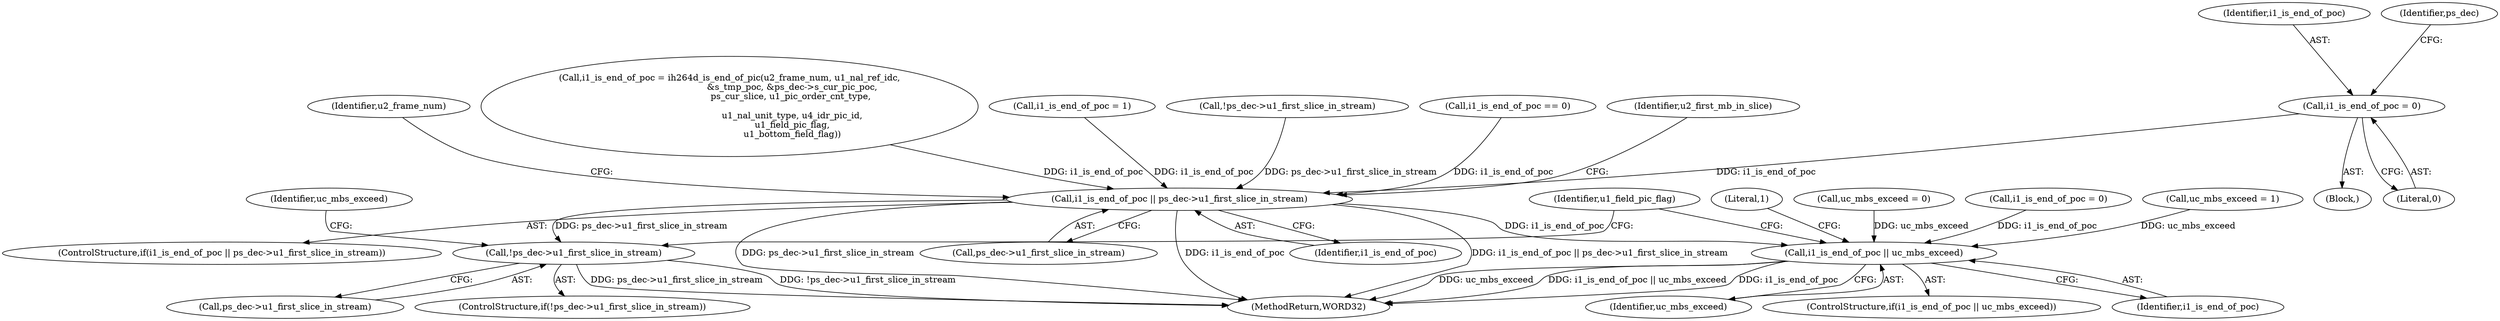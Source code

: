 digraph "1_Android_8b5fd8f24eba5dd19ab2f80ea11a9125aa882ae2@del" {
"1000733" [label="(Call,i1_is_end_of_poc = 0)"];
"1000801" [label="(Call,i1_is_end_of_poc || ps_dec->u1_first_slice_in_stream)"];
"1001179" [label="(Call,!ps_dec->u1_first_slice_in_stream)"];
"1001211" [label="(Call,i1_is_end_of_poc || uc_mbs_exceed)"];
"1000735" [label="(Literal,0)"];
"1001213" [label="(Identifier,uc_mbs_exceed)"];
"1001186" [label="(Identifier,uc_mbs_exceed)"];
"1000737" [label="(Call,!ps_dec->u1_first_slice_in_stream)"];
"1001207" [label="(Call,uc_mbs_exceed = 1)"];
"1001180" [label="(Call,ps_dec->u1_first_slice_in_stream)"];
"1001210" [label="(ControlStructure,if(i1_is_end_of_poc || uc_mbs_exceed))"];
"1001179" [label="(Call,!ps_dec->u1_first_slice_in_stream)"];
"1002568" [label="(MethodReturn,WORD32)"];
"1001217" [label="(Literal,1)"];
"1001211" [label="(Call,i1_is_end_of_poc || uc_mbs_exceed)"];
"1000766" [label="(Call,i1_is_end_of_poc == 0)"];
"1001178" [label="(ControlStructure,if(!ps_dec->u1_first_slice_in_stream))"];
"1001008" [label="(Identifier,u2_first_mb_in_slice)"];
"1000810" [label="(Identifier,u2_frame_num)"];
"1000742" [label="(Call,i1_is_end_of_poc = ih264d_is_end_of_pic(u2_frame_num, u1_nal_ref_idc,\n                                             &s_tmp_poc, &ps_dec->s_cur_pic_poc,\n                                            ps_cur_slice, u1_pic_order_cnt_type,\n\n                                             u1_nal_unit_type, u4_idr_pic_id,\n                                             u1_field_pic_flag,\n                                             u1_bottom_field_flag))"];
"1000803" [label="(Call,ps_dec->u1_first_slice_in_stream)"];
"1000801" [label="(Call,i1_is_end_of_poc || ps_dec->u1_first_slice_in_stream)"];
"1001185" [label="(Call,uc_mbs_exceed = 0)"];
"1000734" [label="(Identifier,i1_is_end_of_poc)"];
"1000166" [label="(Block,)"];
"1000777" [label="(Call,i1_is_end_of_poc = 1)"];
"1000733" [label="(Call,i1_is_end_of_poc = 0)"];
"1001212" [label="(Identifier,i1_is_end_of_poc)"];
"1000739" [label="(Identifier,ps_dec)"];
"1001263" [label="(Identifier,u1_field_pic_flag)"];
"1000800" [label="(ControlStructure,if(i1_is_end_of_poc || ps_dec->u1_first_slice_in_stream))"];
"1000802" [label="(Identifier,i1_is_end_of_poc)"];
"1001138" [label="(Call,i1_is_end_of_poc = 0)"];
"1000733" -> "1000166"  [label="AST: "];
"1000733" -> "1000735"  [label="CFG: "];
"1000734" -> "1000733"  [label="AST: "];
"1000735" -> "1000733"  [label="AST: "];
"1000739" -> "1000733"  [label="CFG: "];
"1000733" -> "1000801"  [label="DDG: i1_is_end_of_poc"];
"1000801" -> "1000800"  [label="AST: "];
"1000801" -> "1000802"  [label="CFG: "];
"1000801" -> "1000803"  [label="CFG: "];
"1000802" -> "1000801"  [label="AST: "];
"1000803" -> "1000801"  [label="AST: "];
"1000810" -> "1000801"  [label="CFG: "];
"1001008" -> "1000801"  [label="CFG: "];
"1000801" -> "1002568"  [label="DDG: ps_dec->u1_first_slice_in_stream"];
"1000801" -> "1002568"  [label="DDG: i1_is_end_of_poc"];
"1000801" -> "1002568"  [label="DDG: i1_is_end_of_poc || ps_dec->u1_first_slice_in_stream"];
"1000766" -> "1000801"  [label="DDG: i1_is_end_of_poc"];
"1000742" -> "1000801"  [label="DDG: i1_is_end_of_poc"];
"1000777" -> "1000801"  [label="DDG: i1_is_end_of_poc"];
"1000737" -> "1000801"  [label="DDG: ps_dec->u1_first_slice_in_stream"];
"1000801" -> "1001179"  [label="DDG: ps_dec->u1_first_slice_in_stream"];
"1000801" -> "1001211"  [label="DDG: i1_is_end_of_poc"];
"1001179" -> "1001178"  [label="AST: "];
"1001179" -> "1001180"  [label="CFG: "];
"1001180" -> "1001179"  [label="AST: "];
"1001186" -> "1001179"  [label="CFG: "];
"1001263" -> "1001179"  [label="CFG: "];
"1001179" -> "1002568"  [label="DDG: !ps_dec->u1_first_slice_in_stream"];
"1001179" -> "1002568"  [label="DDG: ps_dec->u1_first_slice_in_stream"];
"1001211" -> "1001210"  [label="AST: "];
"1001211" -> "1001212"  [label="CFG: "];
"1001211" -> "1001213"  [label="CFG: "];
"1001212" -> "1001211"  [label="AST: "];
"1001213" -> "1001211"  [label="AST: "];
"1001217" -> "1001211"  [label="CFG: "];
"1001263" -> "1001211"  [label="CFG: "];
"1001211" -> "1002568"  [label="DDG: uc_mbs_exceed"];
"1001211" -> "1002568"  [label="DDG: i1_is_end_of_poc || uc_mbs_exceed"];
"1001211" -> "1002568"  [label="DDG: i1_is_end_of_poc"];
"1001138" -> "1001211"  [label="DDG: i1_is_end_of_poc"];
"1001185" -> "1001211"  [label="DDG: uc_mbs_exceed"];
"1001207" -> "1001211"  [label="DDG: uc_mbs_exceed"];
}
